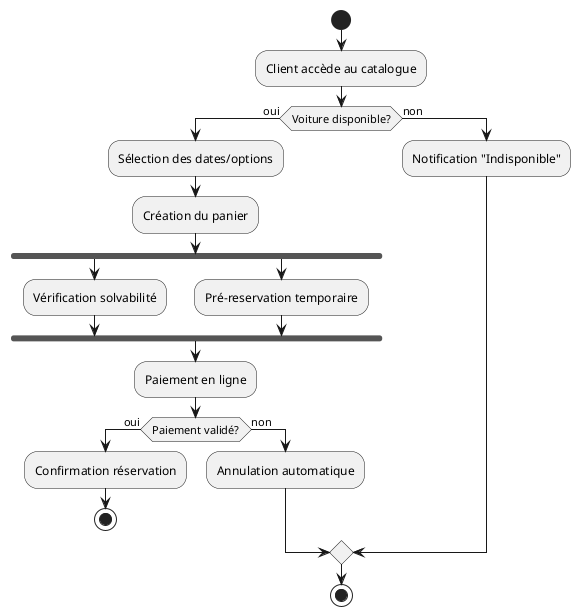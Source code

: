 @startuml
start
:Client accède au catalogue;
if (Voiture disponible?) then (oui)
  :Sélection des dates/options;
  :Création du panier;
  fork
    :Vérification solvabilité;
  fork again
    :Pré-reservation temporaire;
  end fork
  :Paiement en ligne;
  if (Paiement validé?) then (oui)
    :Confirmation réservation;
    stop
  else (non)
    :Annulation automatique;
  endif
else (non)
  :Notification "Indisponible";
endif
stop
@enduml